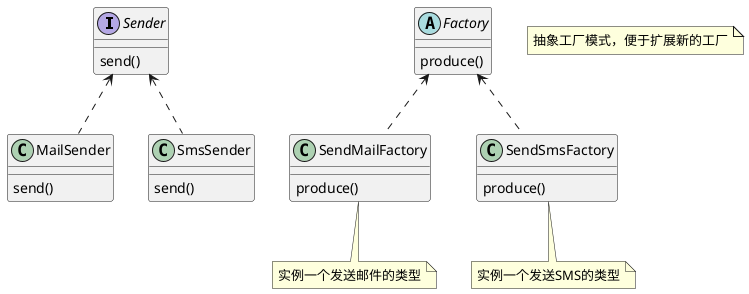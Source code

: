 @startuml
interface Sender {
    send()
}
class MailSender {
    send()
}
class SmsSender {
send()
}

Sender <.. MailSender
Sender <.. SmsSender

abstract class Factory {
    produce()
}
class SendMailFactory {
    produce()
}
class SendSmsFactory {
    produce()
}
Factory <.. SendMailFactory
Factory <.. SendSmsFactory

note bottom of SendMailFactory: 实例一个发送邮件的类型
note bottom of SendSmsFactory: 实例一个发送SMS的类型
note "抽象工厂模式，便于扩展新的工厂" as N
@enduml